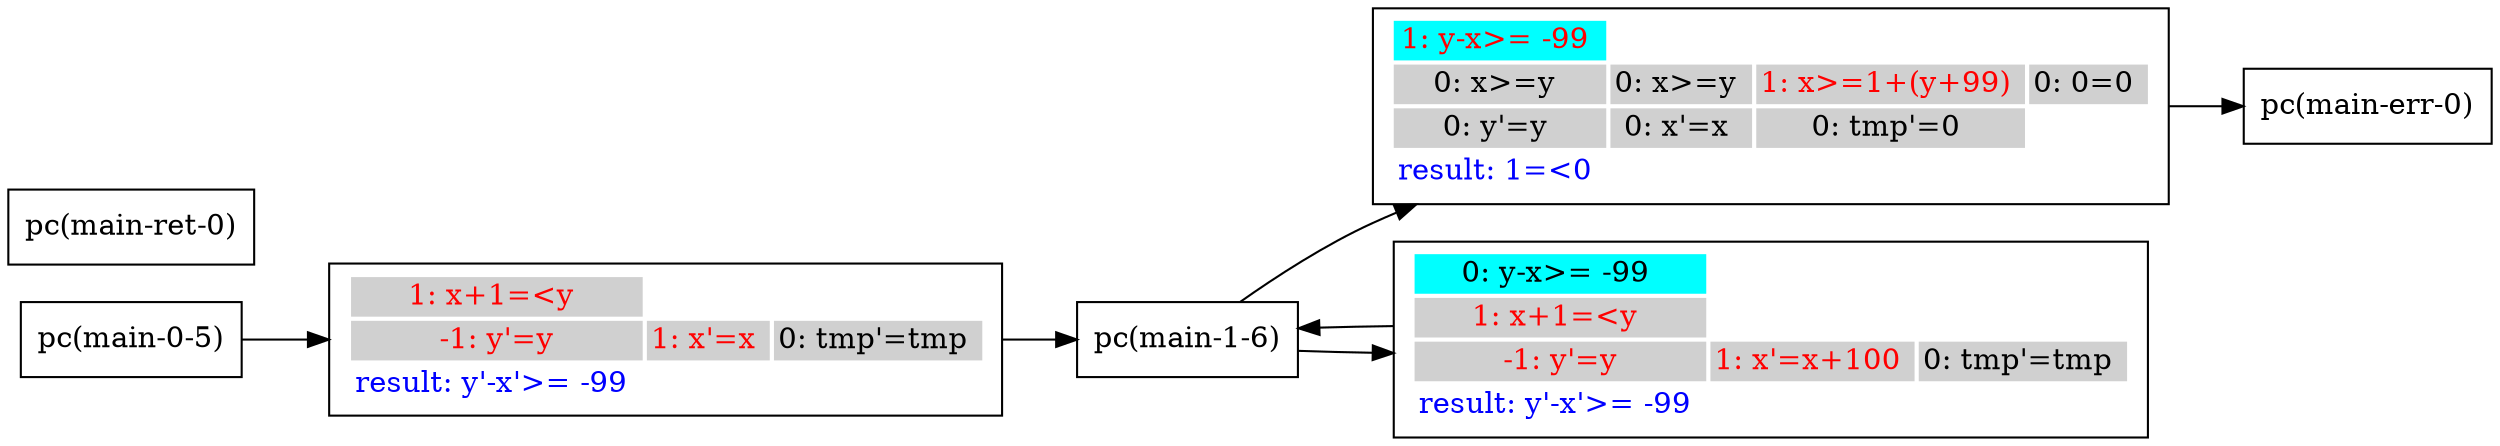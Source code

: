 digraph G {
 rankdir=LR 
 node [shape=box]
N1 [label="pc(main-0-5)"];
N3 [label="pc(main-1-6)"];
N5 [label="pc(main-err-0)"];
N7 [label="pc(main-ret-0)"];
N3 -> A1A0 ;
A1A0 -> N5 ;
A1A0 [ label=<<TABLE border="0"><TR><TD bgcolor = "#00FFFF"><FONT COLOR="red">1: y-x&#062;= -99 </FONT></TD></TR><TR><TD bgcolor = "#D0D0D0"><FONT COLOR="black">0: x&#062;=y </FONT></TD><TD bgcolor = "#D0D0D0"><FONT COLOR="black">0: x&#062;=y </FONT></TD><TD bgcolor = "#D0D0D0"><FONT COLOR="red">1: x&#062;=1+(y+99) </FONT></TD><TD bgcolor = "#D0D0D0"><FONT COLOR="black">0: 0=0 </FONT></TD></TR><TR><TD bgcolor = "#D0D0D0"><FONT COLOR="black">0: y'=y </FONT></TD><TD bgcolor = "#D0D0D0"><FONT COLOR="black">0: x'=x </FONT></TD><TD bgcolor = "#D0D0D0"><FONT COLOR="black">0: tmp'=0 </FONT></TD></TR><TR><TD bgcolor = "white"><FONT COLOR="blue">result: 1=&#060;0 </FONT></TD></TR></TABLE>>];
N3 -> A2A0 ;
A2A0 -> N3 ;
A2A0 [ label=<<TABLE border="0"><TR><TD bgcolor = "#00FFFF"><FONT COLOR="black">0: y-x&#062;= -99 </FONT></TD></TR><TR><TD bgcolor = "#D0D0D0"><FONT COLOR="red">1: x+1=&#060;y </FONT></TD></TR><TR><TD bgcolor = "#D0D0D0"><FONT COLOR="red"> -1: y'=y </FONT></TD><TD bgcolor = "#D0D0D0"><FONT COLOR="red">1: x'=x+100 </FONT></TD><TD bgcolor = "#D0D0D0"><FONT COLOR="black">0: tmp'=tmp </FONT></TD></TR><TR><TD bgcolor = "white"><FONT COLOR="blue">result: y'-x'&#062;= -99 </FONT></TD></TR></TABLE>>];
N1 -> A3A0 ;
A3A0 -> N3 ;
A3A0 [ label=<<TABLE border="0"><TR><TD bgcolor = "#D0D0D0"><FONT COLOR="red">1: x+1=&#060;y </FONT></TD></TR><TR><TD bgcolor = "#D0D0D0"><FONT COLOR="red"> -1: y'=y </FONT></TD><TD bgcolor = "#D0D0D0"><FONT COLOR="red">1: x'=x </FONT></TD><TD bgcolor = "#D0D0D0"><FONT COLOR="black">0: tmp'=tmp </FONT></TD></TR><TR><TD bgcolor = "white"><FONT COLOR="blue">result: y'-x'&#062;= -99 </FONT></TD></TR></TABLE>>];
}
